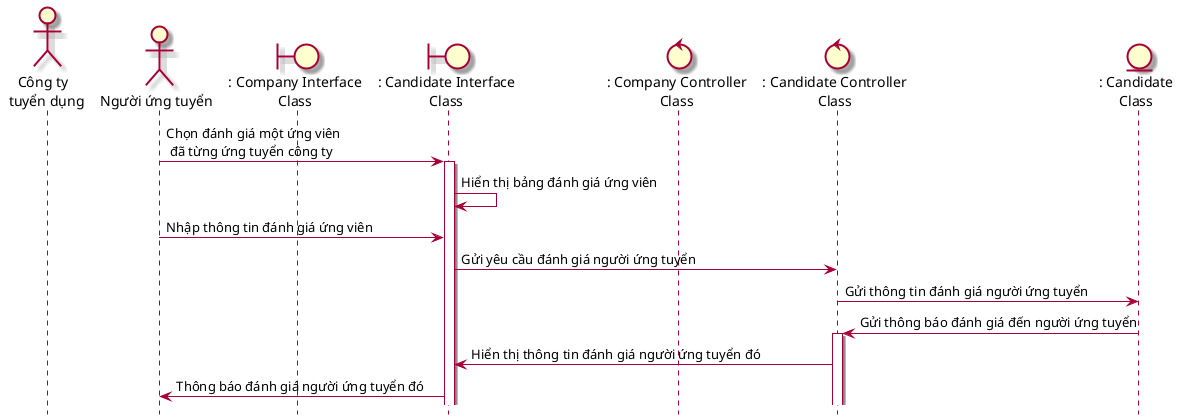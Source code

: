 @startuml SeqDanhGiaCongTyTuyenDung
skin rose 
hide footbox
actor congTy as "Công ty \n tuyển dụng"
actor nguoiUngTuyen as "Người ứng tuyển"
boundary companyInterface as ": Company Interface\nClass"
boundary candidateInterface as ": Candidate Interface\nClass"
control companyController as ": Company Controller\nClass"
control candidateController as ": Candidate Controller\nClass"
entity Candidate as ": Candidate\nClass"

nguoiUngTuyen->candidateInterface++: Chọn đánh giá một ứng viên\n đã từng ứng tuyển công ty
candidateInterface->candidateInterface: Hiển thị bảng đánh giá ứng viên
nguoiUngTuyen-> candidateInterface: Nhập thông tin đánh giá ứng viên
candidateInterface-> candidateController: Gửi yêu cầu đánh giá người ứng tuyển
candidateController-> Candidate: Gửi thông tin đánh giá người ứng tuyển
Candidate ->  candidateController++: Gửi thông báo đánh giá đến người ứng tuyển
candidateController-> candidateInterface: Hiển thị thông tin đánh giá người ứng tuyển đó
candidateInterface -> nguoiUngTuyen: Thông báo đánh giá người ứng tuyển đó
@enduml